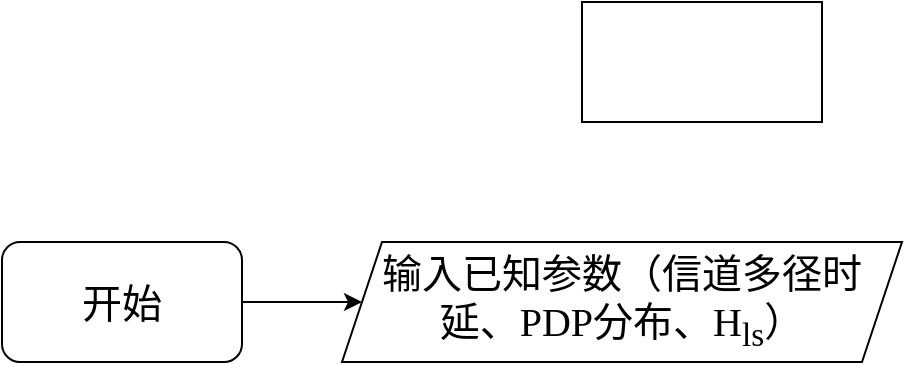<mxfile version="24.0.6" type="github">
  <diagram id="R2lEEEUBdFMjLlhIrx00" name="Page-1">
    <mxGraphModel dx="1386" dy="759" grid="1" gridSize="10" guides="1" tooltips="1" connect="1" arrows="1" fold="1" page="1" pageScale="1" pageWidth="850" pageHeight="1100" math="0" shadow="0" extFonts="Permanent Marker^https://fonts.googleapis.com/css?family=Permanent+Marker">
      <root>
        <mxCell id="0" />
        <mxCell id="1" parent="0" />
        <mxCell id="AUG1L_CSOUZ8SHPbm37V-4" style="edgeStyle=orthogonalEdgeStyle;rounded=0;orthogonalLoop=1;jettySize=auto;html=1;exitX=1;exitY=0.5;exitDx=0;exitDy=0;entryX=0;entryY=0.5;entryDx=0;entryDy=0;" edge="1" parent="1" source="AUG1L_CSOUZ8SHPbm37V-1" target="AUG1L_CSOUZ8SHPbm37V-3">
          <mxGeometry relative="1" as="geometry" />
        </mxCell>
        <mxCell id="AUG1L_CSOUZ8SHPbm37V-1" value="&lt;font style=&quot;font-size: 20px;&quot; face=&quot;Times New Roman&quot;&gt;开始&lt;/font&gt;" style="rounded=1;whiteSpace=wrap;html=1;" vertex="1" parent="1">
          <mxGeometry x="30" y="280" width="120" height="60" as="geometry" />
        </mxCell>
        <mxCell id="AUG1L_CSOUZ8SHPbm37V-2" value="&lt;div style=&quot;text-align: start;&quot;&gt;&lt;br&gt;&lt;/div&gt;" style="rounded=0;whiteSpace=wrap;html=1;" vertex="1" parent="1">
          <mxGeometry x="320" y="160" width="120" height="60" as="geometry" />
        </mxCell>
        <mxCell id="AUG1L_CSOUZ8SHPbm37V-3" value="&lt;span style=&quot;font-family: &amp;quot;Times New Roman&amp;quot;; font-size: 20px;&quot;&gt;输入已知参数（信道多径时延、PDP分布、H&lt;sub&gt;ls&lt;/sub&gt;）&lt;/span&gt;" style="shape=parallelogram;perimeter=parallelogramPerimeter;whiteSpace=wrap;html=1;fixedSize=1;" vertex="1" parent="1">
          <mxGeometry x="200" y="280" width="280" height="60" as="geometry" />
        </mxCell>
      </root>
    </mxGraphModel>
  </diagram>
</mxfile>
